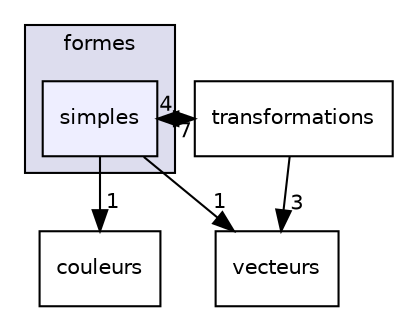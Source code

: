digraph "C:/Users/theobarrague/Documents/projet-ppil/client/formes/simples" {
  compound=true
  node [ fontsize="10", fontname="Helvetica"];
  edge [ labelfontsize="10", labelfontname="Helvetica"];
  subgraph clusterdir_4777fb2f2f988d58e288c3210b3cd1f6 {
    graph [ bgcolor="#ddddee", pencolor="black", label="formes" fontname="Helvetica", fontsize="10", URL="dir_4777fb2f2f988d58e288c3210b3cd1f6.html"]
  dir_685d32e507a298e75d5c5615b049da86 [shape=box, label="simples", style="filled", fillcolor="#eeeeff", pencolor="black", URL="dir_685d32e507a298e75d5c5615b049da86.html"];
  }
  dir_83a604b7c4131790d40450b024fb220d [shape=box label="couleurs" URL="dir_83a604b7c4131790d40450b024fb220d.html"];
  dir_0b37c718e5847043d01c26383ce40981 [shape=box label="transformations" URL="dir_0b37c718e5847043d01c26383ce40981.html"];
  dir_d423b2fcc09f1ed76bb45b6d04dbac67 [shape=box label="vecteurs" URL="dir_d423b2fcc09f1ed76bb45b6d04dbac67.html"];
  dir_0b37c718e5847043d01c26383ce40981->dir_d423b2fcc09f1ed76bb45b6d04dbac67 [headlabel="3", labeldistance=1.5 headhref="dir_000031_000032.html"];
  dir_0b37c718e5847043d01c26383ce40981->dir_685d32e507a298e75d5c5615b049da86 [headlabel="7", labeldistance=1.5 headhref="dir_000031_000027.html"];
  dir_685d32e507a298e75d5c5615b049da86->dir_83a604b7c4131790d40450b024fb220d [headlabel="1", labeldistance=1.5 headhref="dir_000027_000024.html"];
  dir_685d32e507a298e75d5c5615b049da86->dir_0b37c718e5847043d01c26383ce40981 [headlabel="4", labeldistance=1.5 headhref="dir_000027_000031.html"];
  dir_685d32e507a298e75d5c5615b049da86->dir_d423b2fcc09f1ed76bb45b6d04dbac67 [headlabel="1", labeldistance=1.5 headhref="dir_000027_000032.html"];
}
